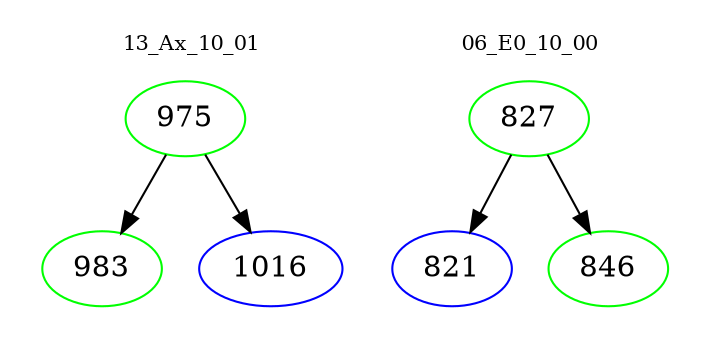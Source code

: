 digraph{
subgraph cluster_0 {
color = white
label = "13_Ax_10_01";
fontsize=10;
T0_975 [label="975", color="green"]
T0_975 -> T0_983 [color="black"]
T0_983 [label="983", color="green"]
T0_975 -> T0_1016 [color="black"]
T0_1016 [label="1016", color="blue"]
}
subgraph cluster_1 {
color = white
label = "06_E0_10_00";
fontsize=10;
T1_827 [label="827", color="green"]
T1_827 -> T1_821 [color="black"]
T1_821 [label="821", color="blue"]
T1_827 -> T1_846 [color="black"]
T1_846 [label="846", color="green"]
}
}
